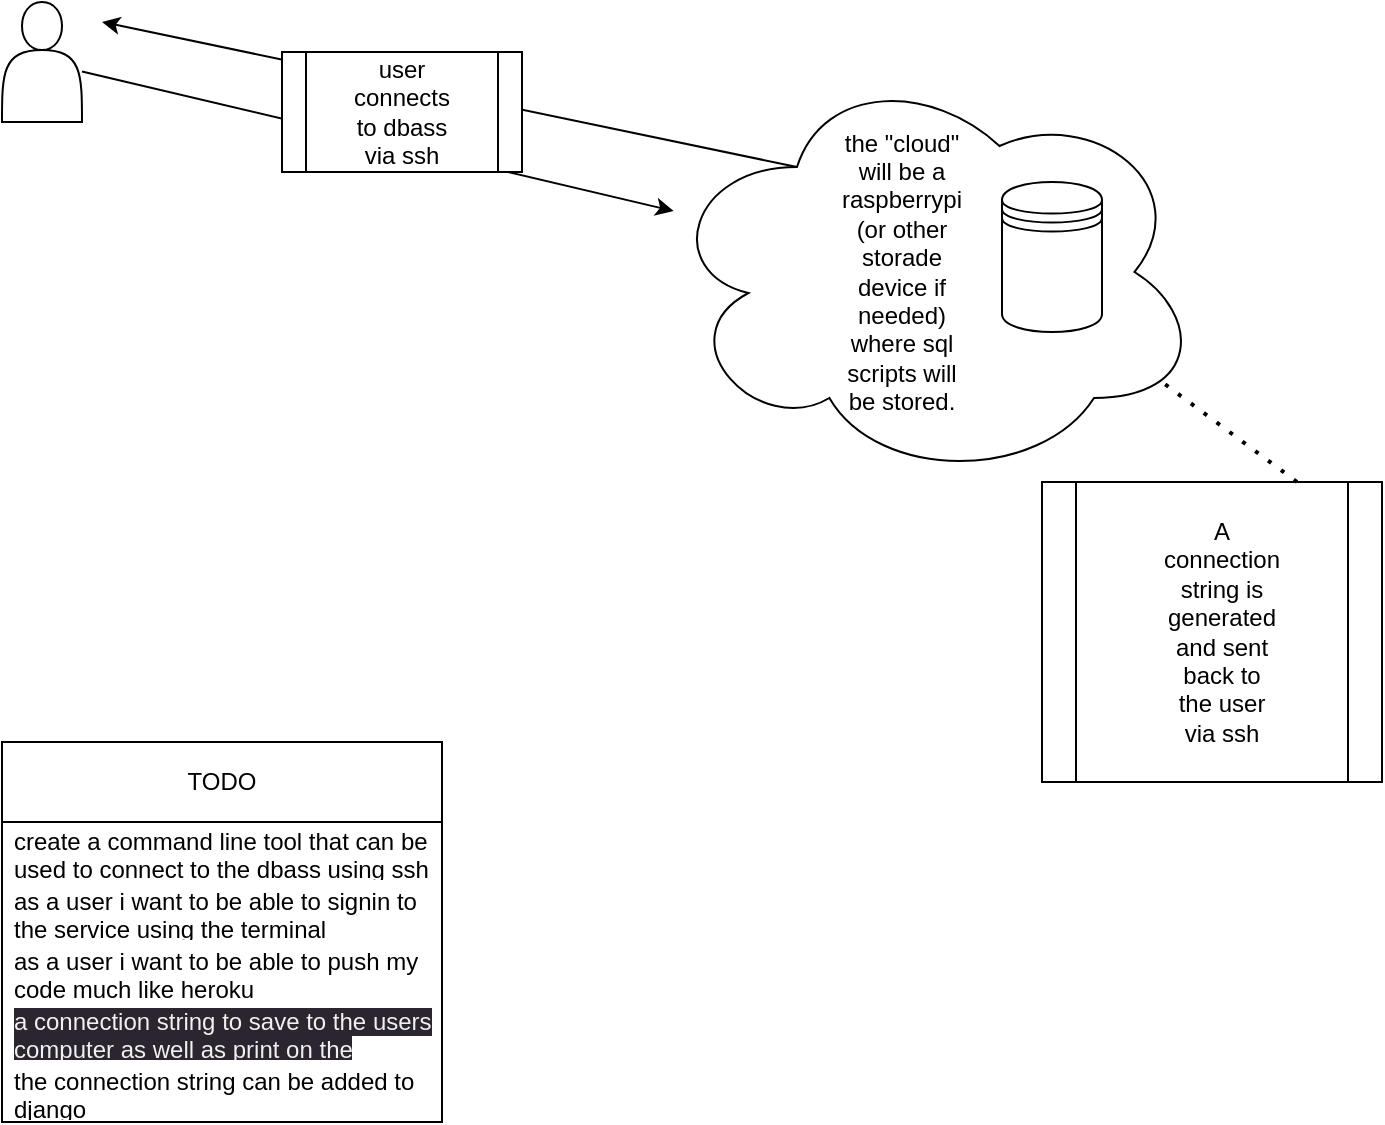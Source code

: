 <mxfile>
    <diagram id="YgXnyKILKm1c22fwoXJg" name="Page-1">
        <mxGraphModel dx="843" dy="681" grid="1" gridSize="10" guides="1" tooltips="1" connect="1" arrows="1" fold="1" page="1" pageScale="1" pageWidth="850" pageHeight="1100" math="0" shadow="0">
            <root>
                <mxCell id="0"/>
                <mxCell id="1" parent="0"/>
                <mxCell id="18" style="edgeStyle=none;html=1;exitX=0.25;exitY=0.25;exitDx=0;exitDy=0;exitPerimeter=0;" edge="1" parent="1" source="8">
                    <mxGeometry relative="1" as="geometry">
                        <mxPoint x="90" y="80" as="targetPoint"/>
                    </mxGeometry>
                </mxCell>
                <mxCell id="8" value="" style="ellipse;shape=cloud;whiteSpace=wrap;html=1;" vertex="1" parent="1">
                    <mxGeometry x="370" y="100" width="270" height="210" as="geometry"/>
                </mxCell>
                <mxCell id="6" value="" style="shape=actor;whiteSpace=wrap;html=1;" vertex="1" parent="1">
                    <mxGeometry x="40" y="70" width="40" height="60" as="geometry"/>
                </mxCell>
                <mxCell id="7" value="" style="shape=datastore;whiteSpace=wrap;html=1;" vertex="1" parent="1">
                    <mxGeometry x="540" y="160" width="50" height="75" as="geometry"/>
                </mxCell>
                <mxCell id="9" value="" style="endArrow=classic;html=1;" edge="1" parent="1" source="6" target="8">
                    <mxGeometry width="50" height="50" relative="1" as="geometry">
                        <mxPoint x="300" y="290" as="sourcePoint"/>
                        <mxPoint x="350" y="240" as="targetPoint"/>
                    </mxGeometry>
                </mxCell>
                <mxCell id="13" value="" style="shape=process;whiteSpace=wrap;html=1;backgroundOutline=1;" vertex="1" parent="1">
                    <mxGeometry x="180" y="95" width="120" height="60" as="geometry"/>
                </mxCell>
                <mxCell id="14" value="user connects to dbass via ssh" style="text;html=1;strokeColor=none;fillColor=none;align=center;verticalAlign=middle;whiteSpace=wrap;rounded=0;" vertex="1" parent="1">
                    <mxGeometry x="210" y="110" width="60" height="30" as="geometry"/>
                </mxCell>
                <mxCell id="15" value="the &quot;cloud&quot; will be a raspberrypi (or other storade device if needed) where sql scripts will be stored." style="text;html=1;strokeColor=none;fillColor=none;align=center;verticalAlign=middle;whiteSpace=wrap;rounded=0;" vertex="1" parent="1">
                    <mxGeometry x="460" y="190" width="60" height="30" as="geometry"/>
                </mxCell>
                <mxCell id="19" value="TODO" style="swimlane;fontStyle=0;childLayout=stackLayout;horizontal=1;startSize=40;horizontalStack=0;resizeParent=1;resizeParentMax=0;resizeLast=0;collapsible=1;marginBottom=0;whiteSpace=wrap;html=1;strokeWidth=1;glass=0;rounded=0;spacing=5;spacingTop=3;spacingBottom=4;verticalAlign=top;labelBorderColor=none;" vertex="1" parent="1">
                    <mxGeometry x="40" y="440" width="220" height="190" as="geometry"/>
                </mxCell>
                <mxCell id="20" value="create a command line tool that can be used to connect to the dbass using ssh with python." style="text;strokeColor=none;fillColor=none;align=left;verticalAlign=middle;spacingLeft=4;spacingRight=4;overflow=hidden;points=[[0,0.5],[1,0.5]];portConstraint=eastwest;rotatable=0;whiteSpace=wrap;html=1;" vertex="1" parent="19">
                    <mxGeometry y="40" width="220" height="30" as="geometry"/>
                </mxCell>
                <mxCell id="21" value="as a user i want to be able to signin to the service using the terminal" style="text;strokeColor=none;fillColor=none;align=left;verticalAlign=middle;spacingLeft=4;spacingRight=4;overflow=hidden;points=[[0,0.5],[1,0.5]];portConstraint=eastwest;rotatable=0;whiteSpace=wrap;html=1;" vertex="1" parent="19">
                    <mxGeometry y="70" width="220" height="30" as="geometry"/>
                </mxCell>
                <mxCell id="22" value="as a user i want to be able to push my code much like heroku" style="text;strokeColor=none;fillColor=none;align=left;verticalAlign=middle;spacingLeft=4;spacingRight=4;overflow=hidden;points=[[0,0.5],[1,0.5]];portConstraint=eastwest;rotatable=0;whiteSpace=wrap;html=1;" vertex="1" parent="19">
                    <mxGeometry y="100" width="220" height="30" as="geometry"/>
                </mxCell>
                <mxCell id="26" value="&lt;meta charset=&quot;utf-8&quot;&gt;&lt;span style=&quot;color: rgb(240, 240, 240); font-family: Helvetica; font-size: 12px; font-style: normal; font-variant-ligatures: normal; font-variant-caps: normal; font-weight: 400; letter-spacing: normal; orphans: 2; text-align: left; text-indent: 0px; text-transform: none; widows: 2; word-spacing: 0px; -webkit-text-stroke-width: 0px; background-color: rgb(42, 37, 47); text-decoration-thickness: initial; text-decoration-style: initial; text-decoration-color: initial; float: none; display: inline !important;&quot;&gt;a connection string to save to the users computer as well as print on the terminal&lt;/span&gt;" style="text;strokeColor=none;fillColor=none;align=left;verticalAlign=middle;spacingLeft=4;spacingRight=4;overflow=hidden;points=[[0,0.5],[1,0.5]];portConstraint=eastwest;rotatable=0;whiteSpace=wrap;html=1;rounded=0;glass=0;strokeWidth=1;" vertex="1" parent="19">
                    <mxGeometry y="130" width="220" height="30" as="geometry"/>
                </mxCell>
                <mxCell id="25" value="the connection string can be added to django" style="text;strokeColor=none;fillColor=none;align=left;verticalAlign=middle;spacingLeft=4;spacingRight=4;overflow=hidden;points=[[0,0.5],[1,0.5]];portConstraint=eastwest;rotatable=0;whiteSpace=wrap;html=1;rounded=0;glass=0;strokeWidth=1;" vertex="1" parent="19">
                    <mxGeometry y="160" width="220" height="30" as="geometry"/>
                </mxCell>
                <mxCell id="27" value="" style="shape=process;whiteSpace=wrap;html=1;backgroundOutline=1;rounded=0;glass=0;labelBorderColor=none;strokeWidth=1;" vertex="1" parent="1">
                    <mxGeometry x="560" y="310" width="170" height="150" as="geometry"/>
                </mxCell>
                <mxCell id="28" value="A connection string is generated and sent back to the user via ssh" style="text;html=1;strokeColor=none;fillColor=none;align=center;verticalAlign=middle;whiteSpace=wrap;rounded=0;glass=0;labelBorderColor=none;strokeWidth=1;" vertex="1" parent="1">
                    <mxGeometry x="620" y="370" width="60" height="30" as="geometry"/>
                </mxCell>
                <mxCell id="30" value="" style="endArrow=none;dashed=1;html=1;dashPattern=1 3;strokeWidth=2;exitX=0.75;exitY=0;exitDx=0;exitDy=0;" edge="1" parent="1" source="27">
                    <mxGeometry width="50" height="50" relative="1" as="geometry">
                        <mxPoint x="570" y="310" as="sourcePoint"/>
                        <mxPoint x="620" y="260" as="targetPoint"/>
                    </mxGeometry>
                </mxCell>
            </root>
        </mxGraphModel>
    </diagram>
</mxfile>